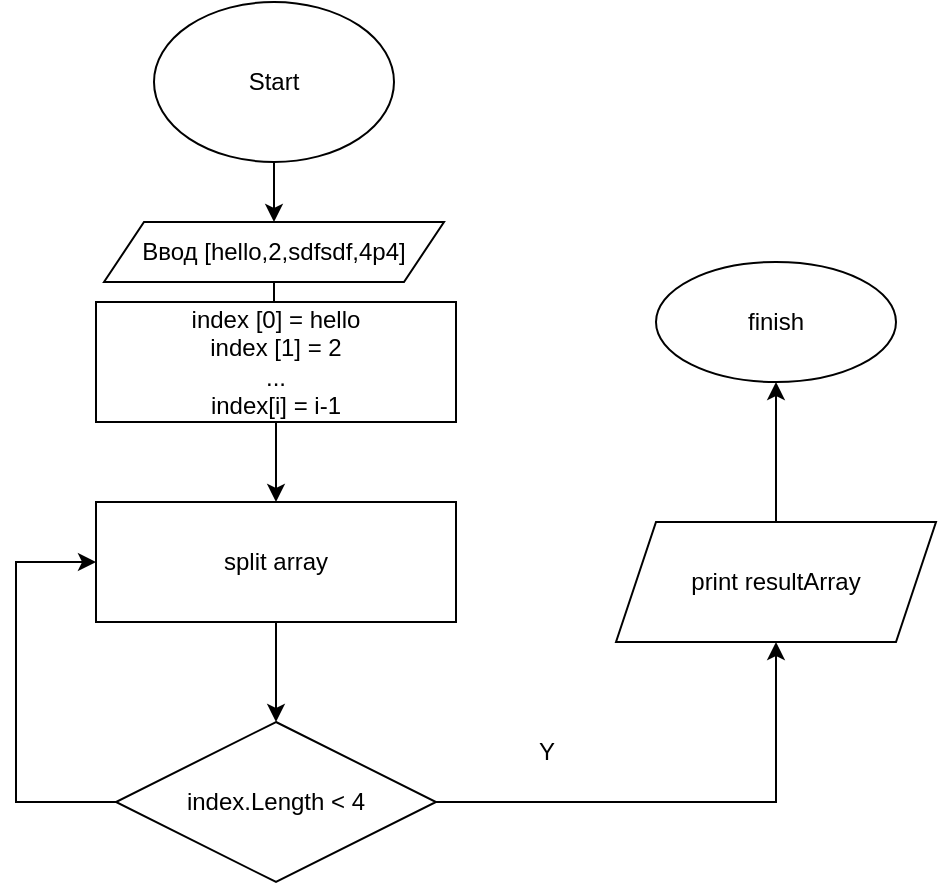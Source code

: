 <mxfile version="20.2.8" type="device"><diagram id="d6ABGFAQQ50BDUgjdzD5" name="Страница 1"><mxGraphModel dx="1422" dy="762" grid="1" gridSize="10" guides="1" tooltips="1" connect="1" arrows="1" fold="1" page="1" pageScale="1" pageWidth="827" pageHeight="1169" math="0" shadow="0"><root><mxCell id="0"/><mxCell id="1" parent="0"/><mxCell id="wXyWU1GoZjUBFga-oJPI-3" value="" style="edgeStyle=orthogonalEdgeStyle;rounded=0;orthogonalLoop=1;jettySize=auto;html=1;entryX=0.5;entryY=0;entryDx=0;entryDy=0;" parent="1" source="wXyWU1GoZjUBFga-oJPI-1" target="wXyWU1GoZjUBFga-oJPI-4" edge="1"><mxGeometry relative="1" as="geometry"><mxPoint x="400" y="150" as="targetPoint"/></mxGeometry></mxCell><mxCell id="wXyWU1GoZjUBFga-oJPI-1" value="Start" style="ellipse;whiteSpace=wrap;html=1;" parent="1" vertex="1"><mxGeometry x="339" width="120" height="80" as="geometry"/></mxCell><mxCell id="WMq2e9PzAUJ0hzLLTu2H-26" value="" style="edgeStyle=orthogonalEdgeStyle;rounded=0;orthogonalLoop=1;jettySize=auto;html=1;" parent="1" source="wXyWU1GoZjUBFga-oJPI-4" target="WMq2e9PzAUJ0hzLLTu2H-25" edge="1"><mxGeometry relative="1" as="geometry"/></mxCell><mxCell id="wXyWU1GoZjUBFga-oJPI-4" value="Ввод [hello,2,sdfsdf,4p4]" style="shape=parallelogram;perimeter=parallelogramPerimeter;whiteSpace=wrap;html=1;fixedSize=1;" parent="1" vertex="1"><mxGeometry x="314" y="110" width="170" height="30" as="geometry"/></mxCell><mxCell id="UoV0sc6yeSnkAGA7tWO2-15" value="" style="edgeStyle=orthogonalEdgeStyle;rounded=0;orthogonalLoop=1;jettySize=auto;html=1;" parent="1" source="wXyWU1GoZjUBFga-oJPI-7" target="WMq2e9PzAUJ0hzLLTu2H-30" edge="1"><mxGeometry relative="1" as="geometry"/></mxCell><mxCell id="22_ytpieUsn-O6pgizJ9-6" style="edgeStyle=orthogonalEdgeStyle;rounded=0;orthogonalLoop=1;jettySize=auto;html=1;entryX=0;entryY=0.5;entryDx=0;entryDy=0;" edge="1" parent="1" source="wXyWU1GoZjUBFga-oJPI-7" target="22_ytpieUsn-O6pgizJ9-2"><mxGeometry relative="1" as="geometry"><mxPoint x="180" y="280" as="targetPoint"/><Array as="points"><mxPoint x="270" y="400"/><mxPoint x="270" y="280"/></Array></mxGeometry></mxCell><mxCell id="wXyWU1GoZjUBFga-oJPI-7" value="index.Length &amp;lt; 4" style="rhombus;whiteSpace=wrap;html=1;" parent="1" vertex="1"><mxGeometry x="320" y="360" width="160" height="80" as="geometry"/></mxCell><mxCell id="wXyWU1GoZjUBFga-oJPI-12" value="Y" style="text;html=1;align=center;verticalAlign=middle;resizable=0;points=[];autosize=1;strokeColor=none;fillColor=none;" parent="1" vertex="1"><mxGeometry x="520" y="360" width="30" height="30" as="geometry"/></mxCell><mxCell id="wXyWU1GoZjUBFga-oJPI-17" value="finish" style="ellipse;whiteSpace=wrap;html=1;" parent="1" vertex="1"><mxGeometry x="590" y="130" width="120" height="60" as="geometry"/></mxCell><mxCell id="22_ytpieUsn-O6pgizJ9-3" value="" style="edgeStyle=orthogonalEdgeStyle;rounded=0;orthogonalLoop=1;jettySize=auto;html=1;" edge="1" parent="1" source="WMq2e9PzAUJ0hzLLTu2H-25" target="22_ytpieUsn-O6pgizJ9-2"><mxGeometry relative="1" as="geometry"/></mxCell><mxCell id="WMq2e9PzAUJ0hzLLTu2H-25" value="index [0] = hello&lt;br&gt;index [1] = 2&lt;br&gt;...&lt;br&gt;index[i] = i-1" style="whiteSpace=wrap;html=1;" parent="1" vertex="1"><mxGeometry x="310" y="150" width="180" height="60" as="geometry"/></mxCell><mxCell id="UoV0sc6yeSnkAGA7tWO2-28" value="" style="edgeStyle=orthogonalEdgeStyle;rounded=0;orthogonalLoop=1;jettySize=auto;html=1;" parent="1" source="WMq2e9PzAUJ0hzLLTu2H-30" target="wXyWU1GoZjUBFga-oJPI-17" edge="1"><mxGeometry relative="1" as="geometry"/></mxCell><mxCell id="WMq2e9PzAUJ0hzLLTu2H-30" value="print resultArray" style="shape=parallelogram;perimeter=parallelogramPerimeter;whiteSpace=wrap;html=1;fixedSize=1;" parent="1" vertex="1"><mxGeometry x="570" y="260" width="160" height="60" as="geometry"/></mxCell><mxCell id="22_ytpieUsn-O6pgizJ9-4" value="" style="edgeStyle=orthogonalEdgeStyle;rounded=0;orthogonalLoop=1;jettySize=auto;html=1;" edge="1" parent="1" source="22_ytpieUsn-O6pgizJ9-2" target="wXyWU1GoZjUBFga-oJPI-7"><mxGeometry relative="1" as="geometry"><Array as="points"><mxPoint x="400" y="340"/><mxPoint x="400" y="340"/></Array></mxGeometry></mxCell><mxCell id="22_ytpieUsn-O6pgizJ9-2" value="split array" style="rounded=0;whiteSpace=wrap;html=1;" vertex="1" parent="1"><mxGeometry x="310" y="250" width="180" height="60" as="geometry"/></mxCell></root></mxGraphModel></diagram></mxfile>